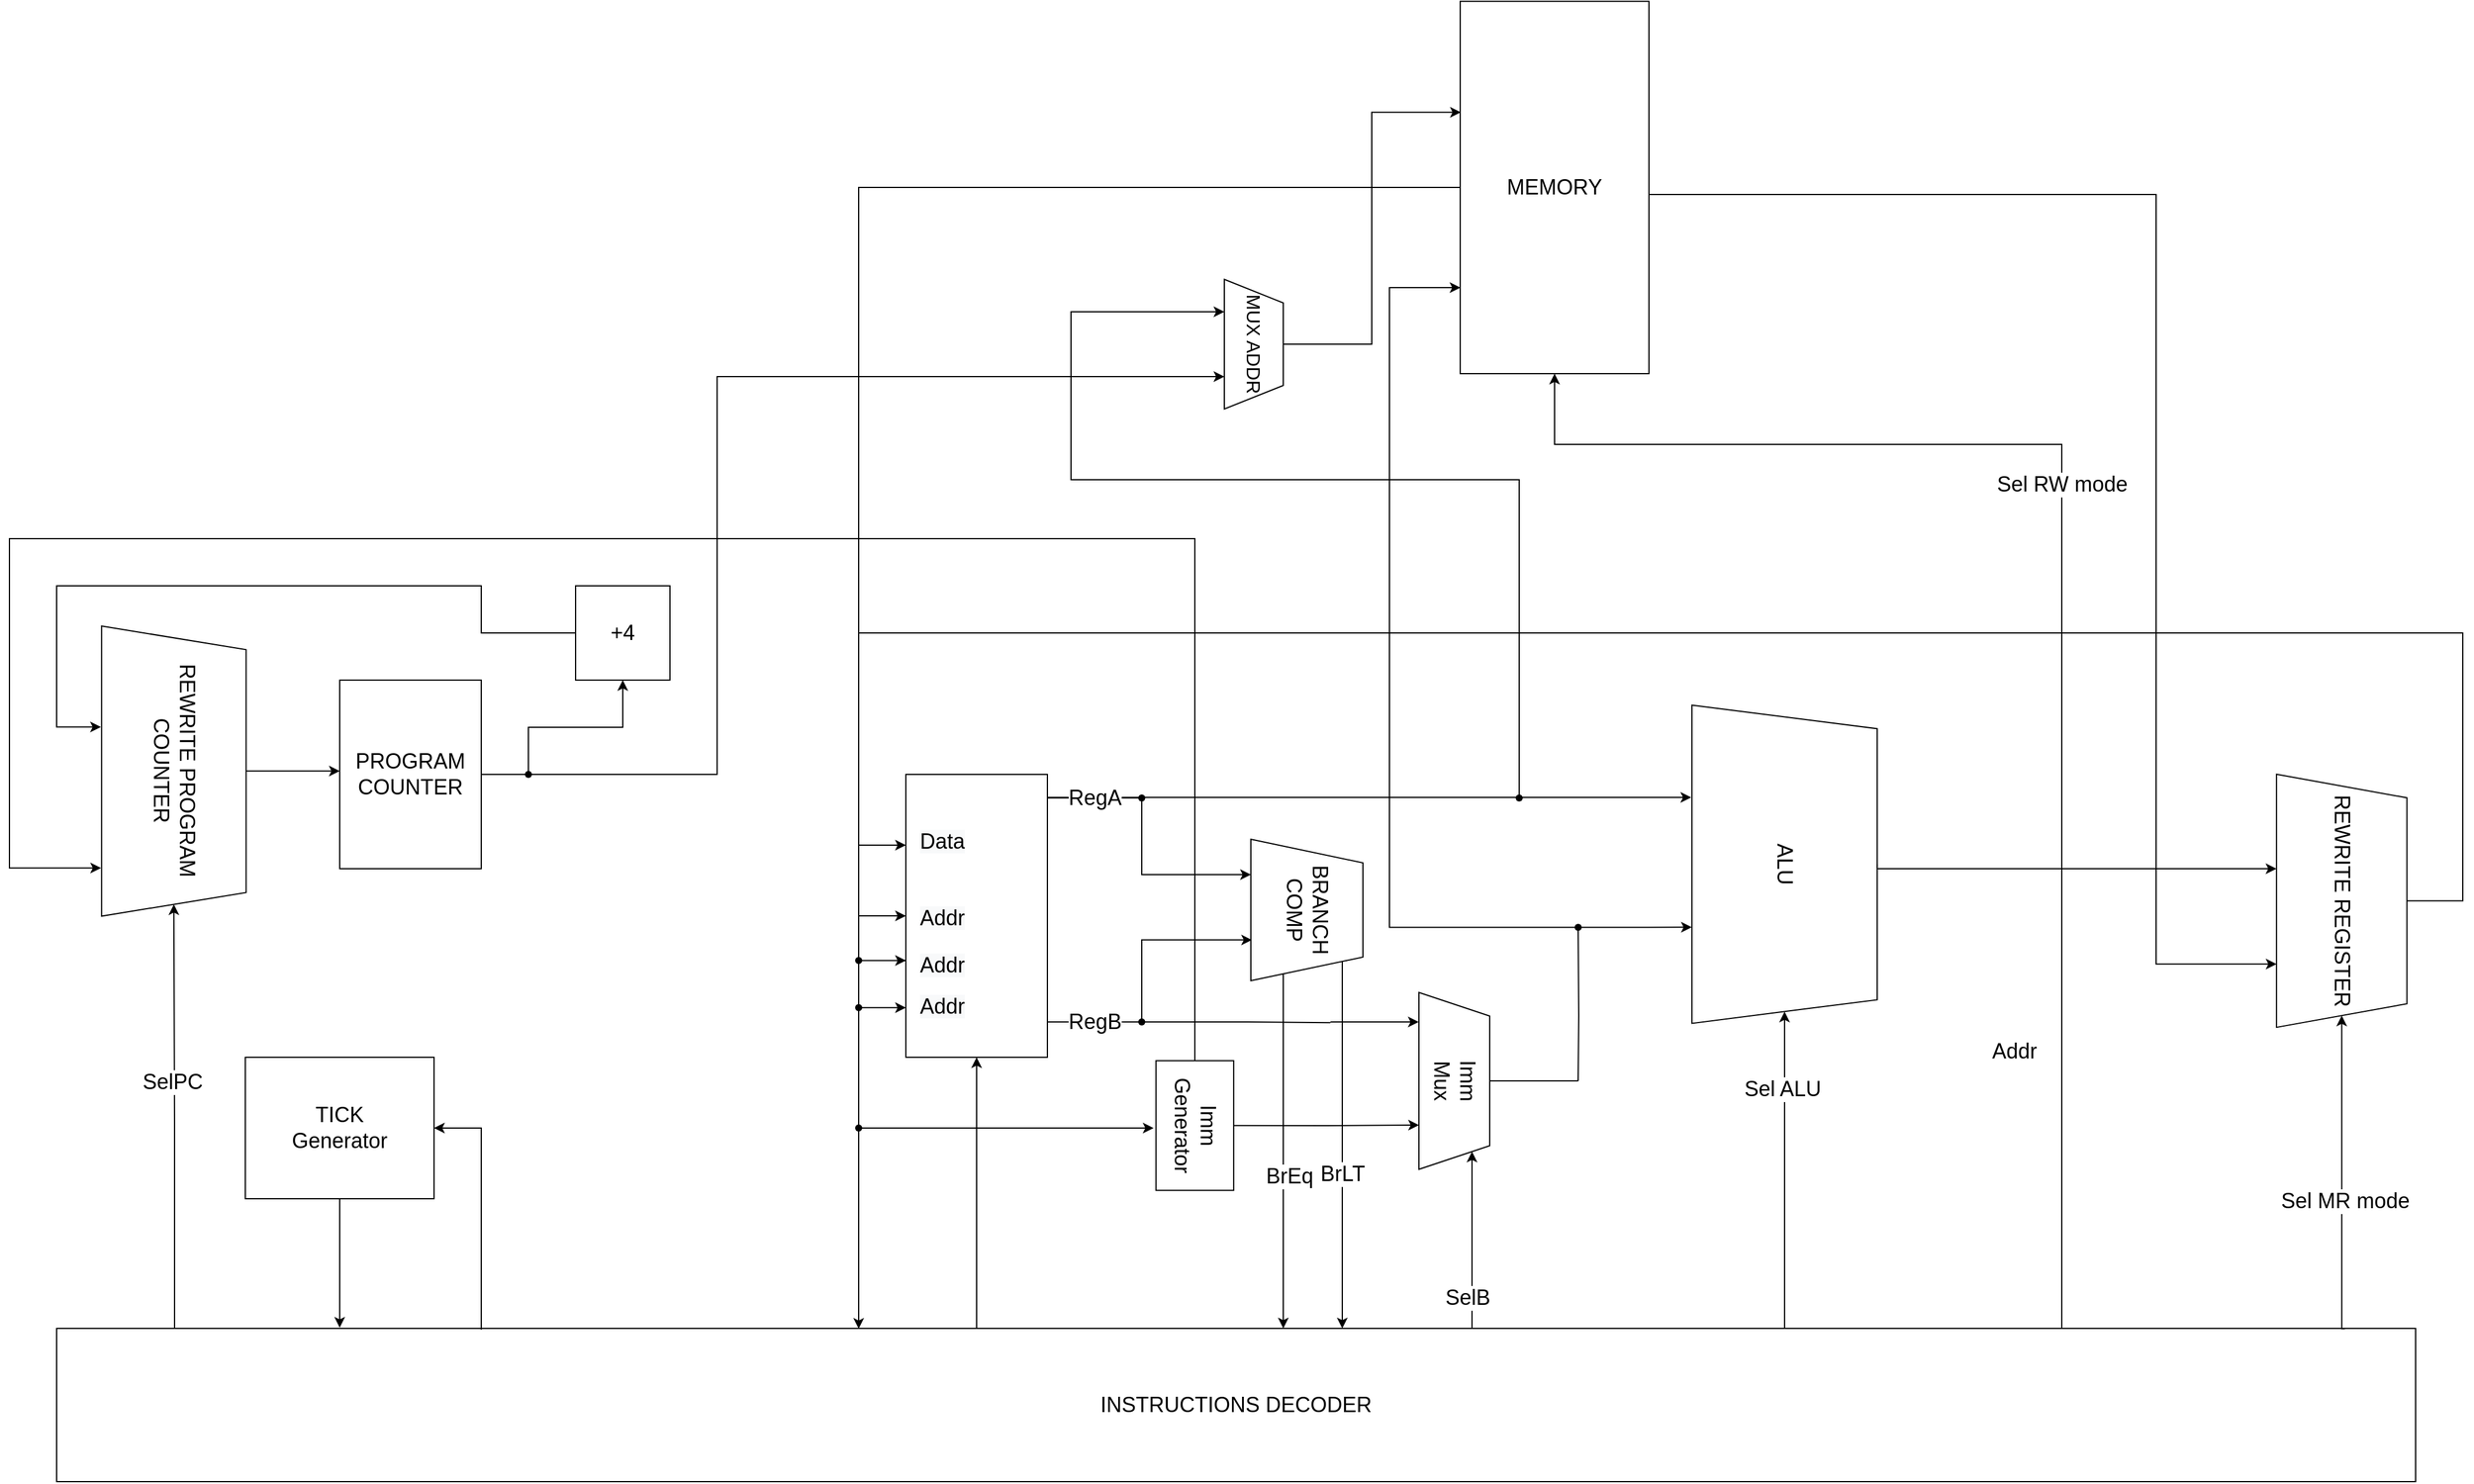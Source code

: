 <mxfile version="20.7.4" type="device"><diagram id="D_qFWE8IIQ9ZWWdBxio6" name="Страница 1"><mxGraphModel dx="3347" dy="2600" grid="1" gridSize="10" guides="1" tooltips="1" connect="1" arrows="1" fold="1" page="1" pageScale="1" pageWidth="827" pageHeight="1169" math="0" shadow="0"><root><mxCell id="0"/><mxCell id="1" parent="0"/><mxCell id="nrL4AvlJ3SX24gTPVz7j-35" style="edgeStyle=orthogonalEdgeStyle;rounded=0;orthogonalLoop=1;jettySize=auto;html=1;fontSize=18;entryX=0.834;entryY=1.004;entryDx=0;entryDy=0;entryPerimeter=0;startArrow=none;exitX=0;exitY=0.5;exitDx=0;exitDy=0;" parent="1" source="nrL4AvlJ3SX24gTPVz7j-13" target="nrL4AvlJ3SX24gTPVz7j-31" edge="1"><mxGeometry relative="1" as="geometry"><mxPoint x="-670" y="400" as="targetPoint"/><Array as="points"><mxPoint x="285" y="120"/><mxPoint x="-720" y="120"/><mxPoint x="-720" y="399"/></Array><mxPoint x="280" y="510" as="sourcePoint"/></mxGeometry></mxCell><mxCell id="nrL4AvlJ3SX24gTPVz7j-53" style="edgeStyle=orthogonalEdgeStyle;rounded=0;orthogonalLoop=1;jettySize=auto;html=1;fontSize=18;startArrow=none;entryX=0.596;entryY=0.402;entryDx=0;entryDy=0;entryPerimeter=0;" parent="1" edge="1"><mxGeometry relative="1" as="geometry"><Array as="points"/><mxPoint x="900" y="472.08" as="sourcePoint"/><mxPoint x="900" y="472.08" as="targetPoint"/></mxGeometry></mxCell><mxCell id="nrL4AvlJ3SX24gTPVz7j-5" value="ALU" style="shape=trapezoid;perimeter=trapezoidPerimeter;whiteSpace=wrap;html=1;fixedSize=1;fontSize=18;rotation=90;" parent="1" vertex="1"><mxGeometry x="650" y="317.66" width="270" height="157.08" as="geometry"/></mxCell><mxCell id="nrL4AvlJ3SX24gTPVz7j-7" value="" style="edgeStyle=orthogonalEdgeStyle;rounded=0;orthogonalLoop=1;jettySize=auto;html=1;fontSize=18;entryX=0.29;entryY=1.004;entryDx=0;entryDy=0;entryPerimeter=0;" parent="1" source="nrL4AvlJ3SX24gTPVz7j-6" target="nrL4AvlJ3SX24gTPVz7j-5" edge="1"><mxGeometry relative="1" as="geometry"><mxPoint x="680" y="360" as="targetPoint"/><Array as="points"><mxPoint x="433" y="340"/></Array></mxGeometry></mxCell><mxCell id="nrL4AvlJ3SX24gTPVz7j-6" value="" style="rounded=0;whiteSpace=wrap;html=1;fontSize=18;" parent="1" vertex="1"><mxGeometry x="40" y="320" width="120" height="240" as="geometry"/></mxCell><mxCell id="nrL4AvlJ3SX24gTPVz7j-22" style="edgeStyle=orthogonalEdgeStyle;rounded=0;orthogonalLoop=1;jettySize=auto;html=1;fontSize=18;startArrow=none;entryX=0.698;entryY=1.001;entryDx=0;entryDy=0;entryPerimeter=0;" parent="1" source="idmlYj3ykR4NM__1c-QQ-10" target="nrL4AvlJ3SX24gTPVz7j-5" edge="1"><mxGeometry relative="1" as="geometry"><mxPoint x="708" y="450" as="targetPoint"/><Array as="points"><mxPoint x="610" y="450"/></Array><mxPoint x="610.0" y="580" as="sourcePoint"/></mxGeometry></mxCell><mxCell id="nrL4AvlJ3SX24gTPVz7j-12" value="Imm&lt;br&gt;Mux" style="shape=trapezoid;perimeter=trapezoidPerimeter;whiteSpace=wrap;html=1;fixedSize=1;fontSize=18;rotation=90;" parent="1" vertex="1"><mxGeometry x="430" y="550" width="150" height="60" as="geometry"/></mxCell><mxCell id="JDTE_effQ551-eljgbBS-16" style="edgeStyle=orthogonalEdgeStyle;rounded=0;orthogonalLoop=1;jettySize=auto;html=1;entryX=0.75;entryY=1;entryDx=0;entryDy=0;" parent="1" source="nrL4AvlJ3SX24gTPVz7j-13" target="nrL4AvlJ3SX24gTPVz7j-12" edge="1"><mxGeometry relative="1" as="geometry"/></mxCell><mxCell id="nrL4AvlJ3SX24gTPVz7j-13" value="Imm&lt;br&gt;Generator" style="shape=trapezoid;perimeter=trapezoidPerimeter;whiteSpace=wrap;html=1;fixedSize=1;fontSize=18;rotation=90;size=0;" parent="1" vertex="1"><mxGeometry x="230" y="585" width="110" height="65.85" as="geometry"/></mxCell><mxCell id="idmlYj3ykR4NM__1c-QQ-8" style="edgeStyle=orthogonalEdgeStyle;rounded=0;orthogonalLoop=1;jettySize=auto;html=1;entryX=0.75;entryY=1;entryDx=0;entryDy=0;" edge="1" parent="1" source="nrL4AvlJ3SX24gTPVz7j-16" target="nrL4AvlJ3SX24gTPVz7j-49"><mxGeometry relative="1" as="geometry"><mxPoint x="1100" y="500" as="targetPoint"/><Array as="points"><mxPoint x="1100" y="-172"/><mxPoint x="1100" y="481"/></Array></mxGeometry></mxCell><mxCell id="nrL4AvlJ3SX24gTPVz7j-16" value="MEMORY" style="rounded=0;whiteSpace=wrap;html=1;fontSize=18;" parent="1" vertex="1"><mxGeometry x="510" y="-335.85" width="160" height="315.85" as="geometry"/></mxCell><mxCell id="nrL4AvlJ3SX24gTPVz7j-27" style="edgeStyle=orthogonalEdgeStyle;rounded=0;orthogonalLoop=1;jettySize=auto;html=1;entryX=1;entryY=0.5;entryDx=0;entryDy=0;fontSize=18;exitX=0.75;exitY=0;exitDx=0;exitDy=0;" parent="1" source="nrL4AvlJ3SX24gTPVz7j-18" target="nrL4AvlJ3SX24gTPVz7j-5" edge="1"><mxGeometry x="-0.064" y="-11" relative="1" as="geometry"><Array as="points"><mxPoint x="785" y="790"/></Array><mxPoint as="offset"/></mxGeometry></mxCell><mxCell id="nrL4AvlJ3SX24gTPVz7j-89" value="Sel ALU" style="edgeLabel;html=1;align=center;verticalAlign=middle;resizable=0;points=[];fontSize=18;" parent="nrL4AvlJ3SX24gTPVz7j-27" vertex="1" connectable="0"><mxGeometry x="0.566" y="2" relative="1" as="geometry"><mxPoint as="offset"/></mxGeometry></mxCell><mxCell id="nrL4AvlJ3SX24gTPVz7j-38" style="edgeStyle=orthogonalEdgeStyle;rounded=0;orthogonalLoop=1;jettySize=auto;html=1;entryX=0.5;entryY=1;entryDx=0;entryDy=0;fontSize=18;" parent="1" source="nrL4AvlJ3SX24gTPVz7j-18" target="nrL4AvlJ3SX24gTPVz7j-6" edge="1"><mxGeometry relative="1" as="geometry"><Array as="points"><mxPoint x="100" y="580"/><mxPoint x="100" y="580"/></Array></mxGeometry></mxCell><mxCell id="nrL4AvlJ3SX24gTPVz7j-55" style="edgeStyle=orthogonalEdgeStyle;rounded=0;orthogonalLoop=1;jettySize=auto;html=1;fontSize=18;entryX=0.5;entryY=1;entryDx=0;entryDy=0;" parent="1" source="nrL4AvlJ3SX24gTPVz7j-18" target="nrL4AvlJ3SX24gTPVz7j-16" edge="1"><mxGeometry relative="1" as="geometry"><mxPoint x="1030" y="650" as="targetPoint"/><Array as="points"><mxPoint x="1020" y="40"/><mxPoint x="590" y="40"/></Array></mxGeometry></mxCell><mxCell id="nrL4AvlJ3SX24gTPVz7j-91" value="Sel RW mode" style="edgeLabel;html=1;align=center;verticalAlign=middle;resizable=0;points=[];fontSize=18;" parent="nrL4AvlJ3SX24gTPVz7j-55" vertex="1" connectable="0"><mxGeometry x="0.155" relative="1" as="geometry"><mxPoint as="offset"/></mxGeometry></mxCell><mxCell id="nrL4AvlJ3SX24gTPVz7j-57" style="edgeStyle=orthogonalEdgeStyle;rounded=0;orthogonalLoop=1;jettySize=auto;html=1;fontSize=18;" parent="1" source="nrL4AvlJ3SX24gTPVz7j-18" edge="1"><mxGeometry relative="1" as="geometry"><Array as="points"><mxPoint x="520" y="720"/><mxPoint x="520" y="720"/></Array><mxPoint x="520" y="640" as="targetPoint"/></mxGeometry></mxCell><mxCell id="nrL4AvlJ3SX24gTPVz7j-161" value="SelB" style="edgeLabel;html=1;align=center;verticalAlign=middle;resizable=0;points=[];fontSize=18;" parent="nrL4AvlJ3SX24gTPVz7j-57" vertex="1" connectable="0"><mxGeometry x="-0.645" y="4" relative="1" as="geometry"><mxPoint as="offset"/></mxGeometry></mxCell><mxCell id="nrL4AvlJ3SX24gTPVz7j-18" value="INSTRUCTIONS DECODER" style="rounded=0;whiteSpace=wrap;html=1;fontSize=18;" parent="1" vertex="1"><mxGeometry x="-680" y="790" width="2000" height="130" as="geometry"/></mxCell><mxCell id="nrL4AvlJ3SX24gTPVz7j-28" value="PROGRAM&lt;br&gt;COUNTER" style="rounded=0;whiteSpace=wrap;html=1;fontSize=18;" parent="1" vertex="1"><mxGeometry x="-440" y="240" width="120" height="160" as="geometry"/></mxCell><mxCell id="nrL4AvlJ3SX24gTPVz7j-132" style="edgeStyle=orthogonalEdgeStyle;rounded=0;orthogonalLoop=1;jettySize=auto;html=1;fontSize=18;entryX=0.348;entryY=1.005;entryDx=0;entryDy=0;entryPerimeter=0;exitX=0;exitY=0.5;exitDx=0;exitDy=0;" parent="1" source="nrL4AvlJ3SX24gTPVz7j-29" target="nrL4AvlJ3SX24gTPVz7j-31" edge="1"><mxGeometry relative="1" as="geometry"><mxPoint x="-200" y="150" as="sourcePoint"/><mxPoint x="-640" y="280" as="targetPoint"/><Array as="points"><mxPoint x="-320" y="200"/><mxPoint x="-320" y="160"/><mxPoint x="-680" y="160"/><mxPoint x="-680" y="280"/></Array></mxGeometry></mxCell><mxCell id="nrL4AvlJ3SX24gTPVz7j-29" value="+4" style="whiteSpace=wrap;html=1;aspect=fixed;fontSize=18;" parent="1" vertex="1"><mxGeometry x="-240" y="160" width="80" height="80" as="geometry"/></mxCell><mxCell id="nrL4AvlJ3SX24gTPVz7j-131" style="edgeStyle=orthogonalEdgeStyle;rounded=0;orthogonalLoop=1;jettySize=auto;html=1;fontSize=18;exitX=0.05;exitY=0;exitDx=0;exitDy=0;exitPerimeter=0;entryX=1;entryY=0.5;entryDx=0;entryDy=0;" parent="1" source="nrL4AvlJ3SX24gTPVz7j-18" target="nrL4AvlJ3SX24gTPVz7j-31" edge="1"><mxGeometry relative="1" as="geometry"><mxPoint x="-470" y="560" as="targetPoint"/></mxGeometry></mxCell><mxCell id="nrL4AvlJ3SX24gTPVz7j-159" value="SelPC" style="edgeLabel;html=1;align=center;verticalAlign=middle;resizable=0;points=[];fontSize=18;" parent="nrL4AvlJ3SX24gTPVz7j-131" vertex="1" connectable="0"><mxGeometry x="0.165" y="2" relative="1" as="geometry"><mxPoint as="offset"/></mxGeometry></mxCell><mxCell id="nrL4AvlJ3SX24gTPVz7j-139" style="edgeStyle=orthogonalEdgeStyle;rounded=0;orthogonalLoop=1;jettySize=auto;html=1;entryX=0;entryY=0.482;entryDx=0;entryDy=0;entryPerimeter=0;fontSize=18;" parent="1" source="nrL4AvlJ3SX24gTPVz7j-31" target="nrL4AvlJ3SX24gTPVz7j-28" edge="1"><mxGeometry relative="1" as="geometry"/></mxCell><mxCell id="nrL4AvlJ3SX24gTPVz7j-31" value="REWRITE PROGRAM COUNTER" style="shape=trapezoid;perimeter=trapezoidPerimeter;whiteSpace=wrap;html=1;fixedSize=1;fontSize=18;rotation=90;" parent="1" vertex="1"><mxGeometry x="-703.65" y="255.93" width="246.1" height="122.52" as="geometry"/></mxCell><mxCell id="nrL4AvlJ3SX24gTPVz7j-54" style="edgeStyle=orthogonalEdgeStyle;rounded=0;orthogonalLoop=1;jettySize=auto;html=1;entryX=0;entryY=0.25;entryDx=0;entryDy=0;fontSize=18;exitX=0.5;exitY=0;exitDx=0;exitDy=0;" parent="1" source="nrL4AvlJ3SX24gTPVz7j-49" target="nrL4AvlJ3SX24gTPVz7j-6" edge="1"><mxGeometry relative="1" as="geometry"><Array as="points"><mxPoint x="1360" y="427"/><mxPoint x="1360" y="200"/><mxPoint y="200"/><mxPoint y="380"/></Array></mxGeometry></mxCell><mxCell id="nrL4AvlJ3SX24gTPVz7j-134" style="edgeStyle=orthogonalEdgeStyle;rounded=0;orthogonalLoop=1;jettySize=auto;html=1;fontSize=18;entryX=1;entryY=0.5;entryDx=0;entryDy=0;exitX=0.97;exitY=0.002;exitDx=0;exitDy=0;exitPerimeter=0;" parent="1" source="nrL4AvlJ3SX24gTPVz7j-18" target="nrL4AvlJ3SX24gTPVz7j-49" edge="1"><mxGeometry relative="1" as="geometry"><mxPoint x="1260" y="786" as="sourcePoint"/><mxPoint x="1350" y="560" as="targetPoint"/><Array as="points"><mxPoint x="1257" y="790"/></Array></mxGeometry></mxCell><mxCell id="nrL4AvlJ3SX24gTPVz7j-142" value="Sel MR mode" style="edgeLabel;html=1;align=center;verticalAlign=middle;resizable=0;points=[];fontSize=18;" parent="nrL4AvlJ3SX24gTPVz7j-134" vertex="1" connectable="0"><mxGeometry x="-0.13" y="-2" relative="1" as="geometry"><mxPoint y="5" as="offset"/></mxGeometry></mxCell><mxCell id="nrL4AvlJ3SX24gTPVz7j-49" value="REWRITE REGISTER" style="shape=trapezoid;perimeter=trapezoidPerimeter;whiteSpace=wrap;html=1;fixedSize=1;fontSize=18;rotation=90;" parent="1" vertex="1"><mxGeometry x="1150" y="371.93" width="214.74" height="110.57" as="geometry"/></mxCell><mxCell id="nrL4AvlJ3SX24gTPVz7j-71" style="edgeStyle=orthogonalEdgeStyle;rounded=0;orthogonalLoop=1;jettySize=auto;html=1;fontSize=18;exitX=1;exitY=0;exitDx=0;exitDy=0;" parent="1" source="nrL4AvlJ3SX24gTPVz7j-62" edge="1"><mxGeometry relative="1" as="geometry"><mxPoint x="410" y="790" as="targetPoint"/><Array as="points"><mxPoint x="410" y="478"/><mxPoint x="410" y="790"/></Array></mxGeometry></mxCell><mxCell id="nrL4AvlJ3SX24gTPVz7j-164" value="BrLT" style="edgeLabel;html=1;align=center;verticalAlign=middle;resizable=0;points=[];fontSize=18;" parent="nrL4AvlJ3SX24gTPVz7j-71" vertex="1" connectable="0"><mxGeometry x="-0.132" relative="1" as="geometry"><mxPoint y="48" as="offset"/></mxGeometry></mxCell><mxCell id="nrL4AvlJ3SX24gTPVz7j-93" style="edgeStyle=orthogonalEdgeStyle;rounded=0;orthogonalLoop=1;jettySize=auto;html=1;fontSize=18;exitX=1;exitY=0.75;exitDx=0;exitDy=0;" parent="1" source="nrL4AvlJ3SX24gTPVz7j-62" edge="1"><mxGeometry relative="1" as="geometry"><Array as="points"><mxPoint x="360" y="489"/><mxPoint x="360" y="790"/></Array><mxPoint x="360" y="790" as="targetPoint"/></mxGeometry></mxCell><mxCell id="nrL4AvlJ3SX24gTPVz7j-163" value="BrEq" style="edgeLabel;html=1;align=center;verticalAlign=middle;resizable=0;points=[];fontSize=18;" parent="nrL4AvlJ3SX24gTPVz7j-93" vertex="1" connectable="0"><mxGeometry x="-0.097" y="5" relative="1" as="geometry"><mxPoint y="36" as="offset"/></mxGeometry></mxCell><mxCell id="nrL4AvlJ3SX24gTPVz7j-62" value="BRANCH&lt;br&gt;COMP" style="shape=trapezoid;perimeter=trapezoidPerimeter;whiteSpace=wrap;html=1;fixedSize=1;fontSize=18;rotation=90;" parent="1" vertex="1"><mxGeometry x="320" y="387.5" width="120" height="95" as="geometry"/></mxCell><mxCell id="nrL4AvlJ3SX24gTPVz7j-65" value="" style="edgeStyle=orthogonalEdgeStyle;rounded=0;orthogonalLoop=1;jettySize=auto;html=1;fontSize=18;entryX=0.25;entryY=1;entryDx=0;entryDy=0;" parent="1" source="nrL4AvlJ3SX24gTPVz7j-6" target="nrL4AvlJ3SX24gTPVz7j-62" edge="1"><mxGeometry relative="1" as="geometry"><mxPoint x="180" y="343.818" as="sourcePoint"/><mxPoint x="555" y="343.79" as="targetPoint"/><Array as="points"><mxPoint x="240" y="340"/><mxPoint x="240" y="405"/></Array></mxGeometry></mxCell><mxCell id="nrL4AvlJ3SX24gTPVz7j-175" value="RegA" style="edgeLabel;html=1;align=center;verticalAlign=middle;resizable=0;points=[];fontSize=18;" parent="nrL4AvlJ3SX24gTPVz7j-65" vertex="1" connectable="0"><mxGeometry x="-0.489" y="1" relative="1" as="geometry"><mxPoint x="-21" y="1" as="offset"/></mxGeometry></mxCell><mxCell id="nrL4AvlJ3SX24gTPVz7j-66" value="" style="edgeStyle=orthogonalEdgeStyle;rounded=0;orthogonalLoop=1;jettySize=auto;html=1;fontSize=18;entryX=0.712;entryY=0.99;entryDx=0;entryDy=0;entryPerimeter=0;startArrow=none;" parent="1" source="nrL4AvlJ3SX24gTPVz7j-73" target="nrL4AvlJ3SX24gTPVz7j-62" edge="1"><mxGeometry relative="1" as="geometry"><mxPoint x="180" y="530" as="sourcePoint"/><mxPoint x="280" y="494.58" as="targetPoint"/><Array as="points"><mxPoint x="240" y="530"/><mxPoint x="240" y="460"/><mxPoint x="281" y="460"/></Array></mxGeometry></mxCell><mxCell id="nrL4AvlJ3SX24gTPVz7j-73" value="" style="shape=waypoint;sketch=0;fillStyle=solid;size=6;pointerEvents=1;points=[];fillColor=none;resizable=0;rotatable=0;perimeter=centerPerimeter;snapToPoint=1;fontSize=18;" parent="1" vertex="1"><mxGeometry x="220" y="510" width="40" height="40" as="geometry"/></mxCell><mxCell id="nrL4AvlJ3SX24gTPVz7j-170" style="edgeStyle=orthogonalEdgeStyle;rounded=0;orthogonalLoop=1;jettySize=auto;html=1;fontSize=18;entryX=0.167;entryY=1.004;entryDx=0;entryDy=0;entryPerimeter=0;" parent="1" target="nrL4AvlJ3SX24gTPVz7j-12" edge="1"><mxGeometry relative="1" as="geometry"><mxPoint x="460" y="400" as="targetPoint"/><mxPoint x="400" y="530" as="sourcePoint"/><Array as="points"><mxPoint x="438" y="530"/></Array></mxGeometry></mxCell><mxCell id="nrL4AvlJ3SX24gTPVz7j-106" style="edgeStyle=orthogonalEdgeStyle;rounded=0;orthogonalLoop=1;jettySize=auto;html=1;fontSize=18;exitX=0.5;exitY=0;exitDx=0;exitDy=0;" parent="1" source="nrL4AvlJ3SX24gTPVz7j-5" edge="1"><mxGeometry relative="1" as="geometry"><mxPoint x="1080" y="400" as="sourcePoint"/><mxPoint x="1202" y="400" as="targetPoint"/><Array as="points"><mxPoint x="863" y="400"/></Array></mxGeometry></mxCell><mxCell id="nrL4AvlJ3SX24gTPVz7j-87" value="" style="shape=waypoint;sketch=0;fillStyle=solid;size=6;pointerEvents=1;points=[];fillColor=none;resizable=0;rotatable=0;perimeter=centerPerimeter;snapToPoint=1;fontSize=18;" parent="1" vertex="1"><mxGeometry x="220" y="320" width="40" height="40" as="geometry"/></mxCell><mxCell id="nrL4AvlJ3SX24gTPVz7j-110" style="edgeStyle=orthogonalEdgeStyle;rounded=0;orthogonalLoop=1;jettySize=auto;html=1;entryX=0.5;entryY=1;entryDx=0;entryDy=0;fontSize=18;" parent="1" source="nrL4AvlJ3SX24gTPVz7j-108" target="nrL4AvlJ3SX24gTPVz7j-29" edge="1"><mxGeometry relative="1" as="geometry"><Array as="points"><mxPoint x="-280" y="280"/><mxPoint x="-200" y="280"/></Array></mxGeometry></mxCell><mxCell id="idmlYj3ykR4NM__1c-QQ-7" style="edgeStyle=orthogonalEdgeStyle;rounded=0;orthogonalLoop=1;jettySize=auto;html=1;entryX=0.75;entryY=1;entryDx=0;entryDy=0;" edge="1" parent="1" source="nrL4AvlJ3SX24gTPVz7j-108" target="idmlYj3ykR4NM__1c-QQ-4"><mxGeometry relative="1" as="geometry"><Array as="points"><mxPoint x="-120" y="320"/><mxPoint x="-120" y="-17"/></Array></mxGeometry></mxCell><mxCell id="nrL4AvlJ3SX24gTPVz7j-108" value="" style="shape=waypoint;sketch=0;fillStyle=solid;size=6;pointerEvents=1;points=[];fillColor=none;resizable=0;rotatable=0;perimeter=centerPerimeter;snapToPoint=1;fontSize=18;" parent="1" vertex="1"><mxGeometry x="-300" y="300" width="40" height="40" as="geometry"/></mxCell><mxCell id="nrL4AvlJ3SX24gTPVz7j-109" value="" style="edgeStyle=orthogonalEdgeStyle;rounded=0;orthogonalLoop=1;jettySize=auto;html=1;fontSize=18;entryDx=0;entryDy=0;endArrow=none;" parent="1" source="nrL4AvlJ3SX24gTPVz7j-28" target="nrL4AvlJ3SX24gTPVz7j-108" edge="1"><mxGeometry relative="1" as="geometry"><mxPoint x="-240" y="543.945" as="targetPoint"/><mxPoint x="-307" y="339.167" as="sourcePoint"/><Array as="points"><mxPoint x="-310" y="320"/><mxPoint x="-310" y="320"/></Array></mxGeometry></mxCell><mxCell id="nrL4AvlJ3SX24gTPVz7j-125" style="edgeStyle=orthogonalEdgeStyle;rounded=0;orthogonalLoop=1;jettySize=auto;html=1;entryX=0.34;entryY=0.002;entryDx=0;entryDy=0;entryPerimeter=0;fontSize=18;startArrow=none;" parent="1" source="nrL4AvlJ3SX24gTPVz7j-126" target="nrL4AvlJ3SX24gTPVz7j-18" edge="1"><mxGeometry relative="1" as="geometry"/></mxCell><mxCell id="nrL4AvlJ3SX24gTPVz7j-152" style="edgeStyle=orthogonalEdgeStyle;rounded=0;orthogonalLoop=1;jettySize=auto;html=1;fontSize=18;entryX=0;entryY=0.5;entryDx=0;entryDy=0;startArrow=none;" parent="1" source="nrL4AvlJ3SX24gTPVz7j-153" target="nrL4AvlJ3SX24gTPVz7j-6" edge="1"><mxGeometry relative="1" as="geometry"><mxPoint y="400" as="targetPoint"/><Array as="points"><mxPoint y="440"/></Array></mxGeometry></mxCell><mxCell id="nrL4AvlJ3SX24gTPVz7j-156" style="edgeStyle=orthogonalEdgeStyle;rounded=0;orthogonalLoop=1;jettySize=auto;html=1;entryX=0.001;entryY=0.822;entryDx=0;entryDy=0;entryPerimeter=0;fontSize=18;" parent="1" source="nrL4AvlJ3SX24gTPVz7j-114" target="nrL4AvlJ3SX24gTPVz7j-6" edge="1"><mxGeometry relative="1" as="geometry"/></mxCell><mxCell id="nrL4AvlJ3SX24gTPVz7j-114" value="" style="shape=waypoint;sketch=0;fillStyle=solid;size=6;pointerEvents=1;points=[];fillColor=none;resizable=0;rotatable=0;perimeter=centerPerimeter;snapToPoint=1;fontSize=18;" parent="1" vertex="1"><mxGeometry x="-20" y="497.93" width="40" height="40" as="geometry"/></mxCell><mxCell id="nrL4AvlJ3SX24gTPVz7j-116" value="" style="edgeStyle=orthogonalEdgeStyle;rounded=0;orthogonalLoop=1;jettySize=auto;html=1;entryDx=0;entryDy=0;fontSize=18;endArrow=none;" parent="1" source="nrL4AvlJ3SX24gTPVz7j-16" target="nrL4AvlJ3SX24gTPVz7j-114" edge="1"><mxGeometry relative="1" as="geometry"><mxPoint x="-80" y="517.958" as="sourcePoint"/><mxPoint x="60" y="500" as="targetPoint"/></mxGeometry></mxCell><mxCell id="nrL4AvlJ3SX24gTPVz7j-128" style="edgeStyle=orthogonalEdgeStyle;rounded=0;orthogonalLoop=1;jettySize=auto;html=1;fontSize=18;" parent="1" source="nrL4AvlJ3SX24gTPVz7j-126" edge="1"><mxGeometry relative="1" as="geometry"><Array as="points"><mxPoint x="164" y="620"/><mxPoint x="164" y="620"/></Array><mxPoint x="250" y="620" as="targetPoint"/></mxGeometry></mxCell><mxCell id="nrL4AvlJ3SX24gTPVz7j-126" value="" style="shape=waypoint;sketch=0;fillStyle=solid;size=6;pointerEvents=1;points=[];fillColor=none;resizable=0;rotatable=0;perimeter=centerPerimeter;snapToPoint=1;fontSize=18;" parent="1" vertex="1"><mxGeometry x="-20" y="600" width="40" height="40" as="geometry"/></mxCell><mxCell id="nrL4AvlJ3SX24gTPVz7j-155" style="edgeStyle=orthogonalEdgeStyle;rounded=0;orthogonalLoop=1;jettySize=auto;html=1;entryX=0;entryY=0.658;entryDx=0;entryDy=0;entryPerimeter=0;fontSize=18;" parent="1" source="nrL4AvlJ3SX24gTPVz7j-153" target="nrL4AvlJ3SX24gTPVz7j-6" edge="1"><mxGeometry relative="1" as="geometry"/></mxCell><mxCell id="nrL4AvlJ3SX24gTPVz7j-153" value="" style="shape=waypoint;sketch=0;fillStyle=solid;size=6;pointerEvents=1;points=[];fillColor=none;resizable=0;rotatable=0;perimeter=centerPerimeter;snapToPoint=1;fontSize=18;" parent="1" vertex="1"><mxGeometry x="-20" y="457.93" width="40" height="40" as="geometry"/></mxCell><mxCell id="nrL4AvlJ3SX24gTPVz7j-154" value="" style="edgeStyle=orthogonalEdgeStyle;rounded=0;orthogonalLoop=1;jettySize=auto;html=1;fontSize=18;entryDx=0;entryDy=0;endArrow=none;" parent="1" source="nrL4AvlJ3SX24gTPVz7j-114" target="nrL4AvlJ3SX24gTPVz7j-153" edge="1"><mxGeometry relative="1" as="geometry"><mxPoint x="80" y="440" as="targetPoint"/><mxPoint y="517.93" as="sourcePoint"/><Array as="points"/></mxGeometry></mxCell><mxCell id="nrL4AvlJ3SX24gTPVz7j-160" value="" style="edgeStyle=orthogonalEdgeStyle;rounded=0;orthogonalLoop=1;jettySize=auto;html=1;fontSize=18;endArrow=none;entryX=0.538;entryY=0.604;entryDx=0;entryDy=0;entryPerimeter=0;" parent="1" source="nrL4AvlJ3SX24gTPVz7j-114" target="nrL4AvlJ3SX24gTPVz7j-126" edge="1"><mxGeometry relative="1" as="geometry"><mxPoint y="517.93" as="sourcePoint"/><mxPoint x="-40" y="630" as="targetPoint"/><Array as="points"/></mxGeometry></mxCell><mxCell id="nrL4AvlJ3SX24gTPVz7j-165" value="Addr" style="text;html=1;strokeColor=none;fillColor=none;align=center;verticalAlign=middle;whiteSpace=wrap;rounded=0;fontSize=18;" parent="1" vertex="1"><mxGeometry x="950" y="540" width="60" height="30" as="geometry"/></mxCell><mxCell id="nrL4AvlJ3SX24gTPVz7j-171" value="" style="endArrow=none;html=1;rounded=0;fontSize=18;entryX=1;entryY=0.875;entryDx=0;entryDy=0;entryPerimeter=0;" parent="1" target="nrL4AvlJ3SX24gTPVz7j-6" edge="1"><mxGeometry width="50" height="50" relative="1" as="geometry"><mxPoint x="240" y="530" as="sourcePoint"/><mxPoint x="200" y="530" as="targetPoint"/></mxGeometry></mxCell><mxCell id="nrL4AvlJ3SX24gTPVz7j-173" value="RegB" style="edgeLabel;html=1;align=center;verticalAlign=middle;resizable=0;points=[];fontSize=18;" parent="nrL4AvlJ3SX24gTPVz7j-171" vertex="1" connectable="0"><mxGeometry x="-0.3" relative="1" as="geometry"><mxPoint x="-12" as="offset"/></mxGeometry></mxCell><mxCell id="nrL4AvlJ3SX24gTPVz7j-176" value="&lt;span style=&quot;color: rgb(0, 0, 0); font-family: Helvetica; font-size: 18px; font-style: normal; font-variant-ligatures: normal; font-variant-caps: normal; font-weight: 400; letter-spacing: normal; orphans: 2; text-align: center; text-indent: 0px; text-transform: none; widows: 2; word-spacing: 0px; -webkit-text-stroke-width: 0px; background-color: rgb(248, 249, 250); text-decoration-thickness: initial; text-decoration-style: initial; text-decoration-color: initial; float: none; display: inline !important;&quot;&gt;Data&lt;/span&gt;" style="text;whiteSpace=wrap;html=1;fontSize=18;" parent="1" vertex="1"><mxGeometry x="50" y="360" width="70" height="50" as="geometry"/></mxCell><mxCell id="nrL4AvlJ3SX24gTPVz7j-178" value="&lt;span style=&quot;color: rgb(0, 0, 0); font-family: Helvetica; font-size: 18px; font-style: normal; font-variant-ligatures: normal; font-variant-caps: normal; font-weight: 400; letter-spacing: normal; orphans: 2; text-align: center; text-indent: 0px; text-transform: none; widows: 2; word-spacing: 0px; -webkit-text-stroke-width: 0px; background-color: rgb(248, 249, 250); text-decoration-thickness: initial; text-decoration-style: initial; text-decoration-color: initial; float: none; display: inline !important;&quot;&gt;Addr&lt;/span&gt;" style="text;whiteSpace=wrap;html=1;fontSize=18;" parent="1" vertex="1"><mxGeometry x="50" y="424.74" width="70" height="50" as="geometry"/></mxCell><mxCell id="nrL4AvlJ3SX24gTPVz7j-179" value="&lt;span style=&quot;color: rgb(0, 0, 0); font-family: Helvetica; font-size: 18px; font-style: normal; font-variant-ligatures: normal; font-variant-caps: normal; font-weight: 400; letter-spacing: normal; orphans: 2; text-align: center; text-indent: 0px; text-transform: none; widows: 2; word-spacing: 0px; -webkit-text-stroke-width: 0px; background-color: rgb(248, 249, 250); text-decoration-thickness: initial; text-decoration-style: initial; text-decoration-color: initial; float: none; display: inline !important;&quot;&gt;Addr&lt;/span&gt;" style="text;whiteSpace=wrap;html=1;fontSize=18;" parent="1" vertex="1"><mxGeometry x="50" y="464.74" width="70" height="50" as="geometry"/></mxCell><mxCell id="nrL4AvlJ3SX24gTPVz7j-180" value="&lt;span style=&quot;color: rgb(0, 0, 0); font-family: Helvetica; font-size: 18px; font-style: normal; font-variant-ligatures: normal; font-variant-caps: normal; font-weight: 400; letter-spacing: normal; orphans: 2; text-align: center; text-indent: 0px; text-transform: none; widows: 2; word-spacing: 0px; -webkit-text-stroke-width: 0px; background-color: rgb(248, 249, 250); text-decoration-thickness: initial; text-decoration-style: initial; text-decoration-color: initial; float: none; display: inline !important;&quot;&gt;Addr&lt;/span&gt;" style="text;whiteSpace=wrap;html=1;fontSize=18;" parent="1" vertex="1"><mxGeometry x="50" y="500" width="70" height="50" as="geometry"/></mxCell><mxCell id="nrL4AvlJ3SX24gTPVz7j-181" value="" style="edgeStyle=orthogonalEdgeStyle;rounded=0;orthogonalLoop=1;jettySize=auto;html=1;fontSize=18;exitDx=0;exitDy=0;startArrow=none;endArrow=none;" parent="1" edge="1"><mxGeometry relative="1" as="geometry"><mxPoint x="400" y="530.62" as="sourcePoint"/><mxPoint x="400" y="530" as="targetPoint"/><Array as="points"/></mxGeometry></mxCell><mxCell id="nrL4AvlJ3SX24gTPVz7j-183" value="" style="edgeStyle=orthogonalEdgeStyle;rounded=0;orthogonalLoop=1;jettySize=auto;html=1;fontSize=18;exitDx=0;exitDy=0;startArrow=none;endArrow=none;" parent="1" source="nrL4AvlJ3SX24gTPVz7j-73" edge="1"><mxGeometry relative="1" as="geometry"><mxPoint x="240" y="530" as="sourcePoint"/><mxPoint x="400" y="530.62" as="targetPoint"/><Array as="points"><mxPoint x="330" y="530"/></Array></mxGeometry></mxCell><mxCell id="SzkKC_jxWubLM4DgsdJ9-4" style="edgeStyle=orthogonalEdgeStyle;rounded=0;orthogonalLoop=1;jettySize=auto;html=1;entryX=0.12;entryY=-0.005;entryDx=0;entryDy=0;entryPerimeter=0;fontSize=18;" parent="1" source="SzkKC_jxWubLM4DgsdJ9-3" target="nrL4AvlJ3SX24gTPVz7j-18" edge="1"><mxGeometry relative="1" as="geometry"/></mxCell><mxCell id="SzkKC_jxWubLM4DgsdJ9-5" style="edgeStyle=orthogonalEdgeStyle;rounded=0;orthogonalLoop=1;jettySize=auto;html=1;entryX=1;entryY=0.5;entryDx=0;entryDy=0;fontSize=18;" parent="1" target="SzkKC_jxWubLM4DgsdJ9-3" edge="1"><mxGeometry relative="1" as="geometry"><mxPoint x="-320" y="791" as="sourcePoint"/><Array as="points"><mxPoint x="-320" y="791"/><mxPoint x="-320" y="620"/></Array></mxGeometry></mxCell><mxCell id="SzkKC_jxWubLM4DgsdJ9-3" value="&lt;font style=&quot;font-size: 18px;&quot;&gt;TICK&lt;br&gt;Generator&lt;/font&gt;" style="rounded=0;whiteSpace=wrap;html=1;" parent="1" vertex="1"><mxGeometry x="-520" y="560" width="160" height="120" as="geometry"/></mxCell><mxCell id="JDTE_effQ551-eljgbBS-3" value="" style="edgeStyle=orthogonalEdgeStyle;rounded=0;orthogonalLoop=1;jettySize=auto;html=1;entryDx=0;entryDy=0;fontSize=18;endArrow=none;" parent="1" source="nrL4AvlJ3SX24gTPVz7j-12" edge="1"><mxGeometry relative="1" as="geometry"><mxPoint x="545" y="610" as="sourcePoint"/><mxPoint x="610.0" y="580" as="targetPoint"/><Array as="points"><mxPoint x="610" y="580"/></Array></mxGeometry></mxCell><mxCell id="JDTE_effQ551-eljgbBS-8" style="edgeStyle=orthogonalEdgeStyle;rounded=0;orthogonalLoop=1;jettySize=auto;html=1;entryX=0.25;entryY=1;entryDx=0;entryDy=0;" parent="1" source="JDTE_effQ551-eljgbBS-5" edge="1" target="idmlYj3ykR4NM__1c-QQ-4"><mxGeometry relative="1" as="geometry"><mxPoint x="950" y="560" as="targetPoint"/><Array as="points"><mxPoint x="560" y="70"/><mxPoint x="180" y="70"/><mxPoint x="180" y="-73"/></Array></mxGeometry></mxCell><mxCell id="JDTE_effQ551-eljgbBS-5" value="" style="shape=waypoint;sketch=0;fillStyle=solid;size=6;pointerEvents=1;points=[];fillColor=none;resizable=0;rotatable=0;perimeter=centerPerimeter;snapToPoint=1;" parent="1" vertex="1"><mxGeometry x="540" y="320" width="40" height="40" as="geometry"/></mxCell><mxCell id="idmlYj3ykR4NM__1c-QQ-5" style="edgeStyle=orthogonalEdgeStyle;rounded=0;orthogonalLoop=1;jettySize=auto;html=1;entryX=0.003;entryY=0.298;entryDx=0;entryDy=0;entryPerimeter=0;" edge="1" parent="1" source="idmlYj3ykR4NM__1c-QQ-4" target="nrL4AvlJ3SX24gTPVz7j-16"><mxGeometry relative="1" as="geometry"/></mxCell><mxCell id="idmlYj3ykR4NM__1c-QQ-4" value="&lt;font style=&quot;font-size: 16px;&quot;&gt;MUX ADDR&lt;/font&gt;" style="shape=trapezoid;perimeter=trapezoidPerimeter;whiteSpace=wrap;html=1;fixedSize=1;rotation=90;" vertex="1" parent="1"><mxGeometry x="280" y="-70" width="110" height="50" as="geometry"/></mxCell><mxCell id="idmlYj3ykR4NM__1c-QQ-12" style="edgeStyle=orthogonalEdgeStyle;rounded=0;orthogonalLoop=1;jettySize=auto;html=1;entryX=0.001;entryY=0.769;entryDx=0;entryDy=0;entryPerimeter=0;" edge="1" parent="1" source="idmlYj3ykR4NM__1c-QQ-10" target="nrL4AvlJ3SX24gTPVz7j-16"><mxGeometry relative="1" as="geometry"><Array as="points"><mxPoint x="450" y="450"/><mxPoint x="450" y="-93"/></Array></mxGeometry></mxCell><mxCell id="idmlYj3ykR4NM__1c-QQ-10" value="" style="shape=waypoint;sketch=0;fillStyle=solid;size=6;pointerEvents=1;points=[];fillColor=none;resizable=0;rotatable=0;perimeter=centerPerimeter;snapToPoint=1;" vertex="1" parent="1"><mxGeometry x="590" y="429.74" width="40" height="40" as="geometry"/></mxCell><mxCell id="idmlYj3ykR4NM__1c-QQ-11" value="" style="edgeStyle=orthogonalEdgeStyle;rounded=0;orthogonalLoop=1;jettySize=auto;html=1;fontSize=18;startArrow=none;entryDx=0;entryDy=0;entryPerimeter=0;endArrow=none;" edge="1" parent="1" target="idmlYj3ykR4NM__1c-QQ-10"><mxGeometry relative="1" as="geometry"><mxPoint x="706.303" y="449.66" as="targetPoint"/><Array as="points"/><mxPoint x="610.0" y="580" as="sourcePoint"/></mxGeometry></mxCell></root></mxGraphModel></diagram></mxfile>
